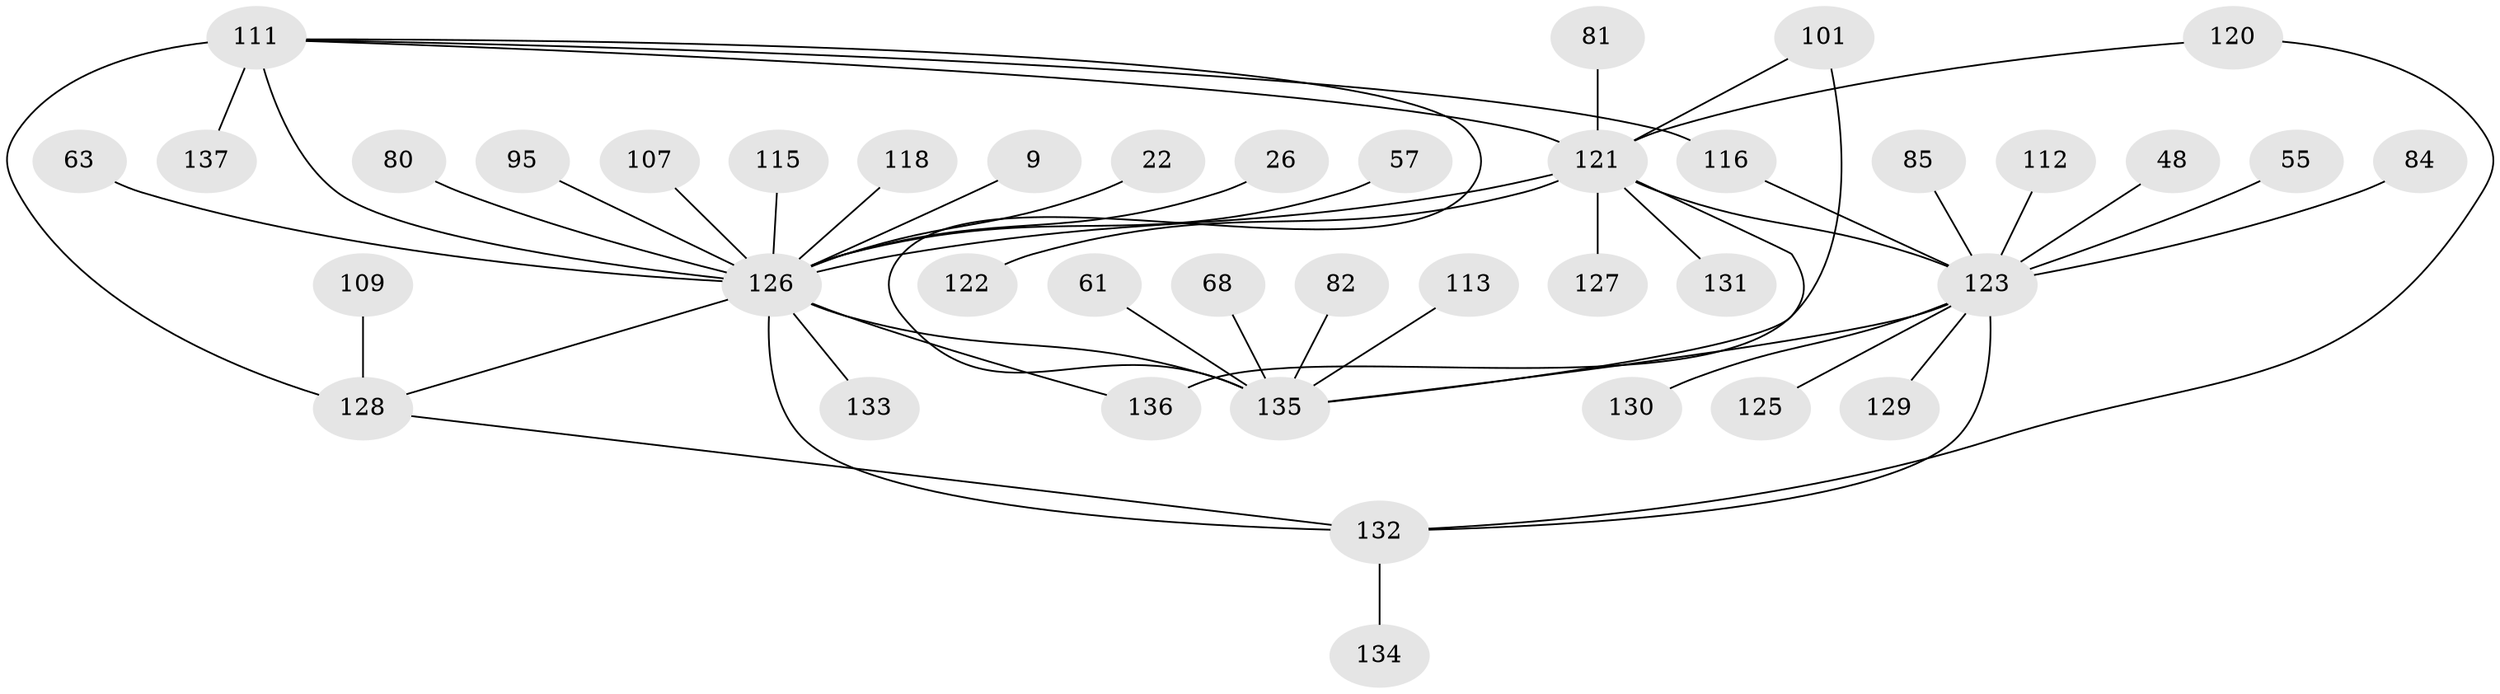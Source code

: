 // original degree distribution, {6: 0.021897810218978103, 8: 0.014598540145985401, 4: 0.0948905109489051, 5: 0.06569343065693431, 1: 0.35766423357664234, 2: 0.27007299270072993, 3: 0.1678832116788321, 7: 0.0072992700729927005}
// Generated by graph-tools (version 1.1) at 2025/45/03/04/25 21:45:32]
// undirected, 41 vertices, 50 edges
graph export_dot {
graph [start="1"]
  node [color=gray90,style=filled];
  9;
  22;
  26;
  48;
  55;
  57;
  61 [super="+24"];
  63;
  68;
  80;
  81 [super="+72"];
  82;
  84;
  85;
  95;
  101 [super="+71+99"];
  107;
  109 [super="+98"];
  111 [super="+77+88"];
  112 [super="+11"];
  113;
  115;
  116;
  118 [super="+96"];
  120 [super="+52+74+108"];
  121 [super="+92+110+76"];
  122;
  123 [super="+29+62+114+45+42+100+79"];
  125;
  126 [super="+124+89"];
  127;
  128 [super="+30+12+119+94"];
  129;
  130 [super="+104"];
  131;
  132 [super="+54+66+69"];
  133 [super="+93"];
  134 [super="+86"];
  135 [super="+78+87+6+117"];
  136 [super="+70+73"];
  137;
  9 -- 126;
  22 -- 126;
  26 -- 126;
  48 -- 123;
  55 -- 123;
  57 -- 126;
  61 -- 135 [weight=2];
  63 -- 126;
  68 -- 135;
  80 -- 126;
  81 -- 121;
  82 -- 135;
  84 -- 123;
  85 -- 123;
  95 -- 126;
  101 -- 136 [weight=2];
  101 -- 121;
  107 -- 126;
  109 -- 128;
  111 -- 137;
  111 -- 116;
  111 -- 128 [weight=4];
  111 -- 121 [weight=2];
  111 -- 126;
  111 -- 135;
  112 -- 123;
  113 -- 135;
  115 -- 126;
  116 -- 123;
  118 -- 126;
  120 -- 121;
  120 -- 132;
  121 -- 131;
  121 -- 122;
  121 -- 127;
  121 -- 123 [weight=4];
  121 -- 135 [weight=3];
  121 -- 126;
  123 -- 125;
  123 -- 129;
  123 -- 130;
  123 -- 135 [weight=2];
  123 -- 132 [weight=2];
  126 -- 128 [weight=3];
  126 -- 132 [weight=2];
  126 -- 133;
  126 -- 135 [weight=4];
  126 -- 136;
  128 -- 132;
  132 -- 134;
}
